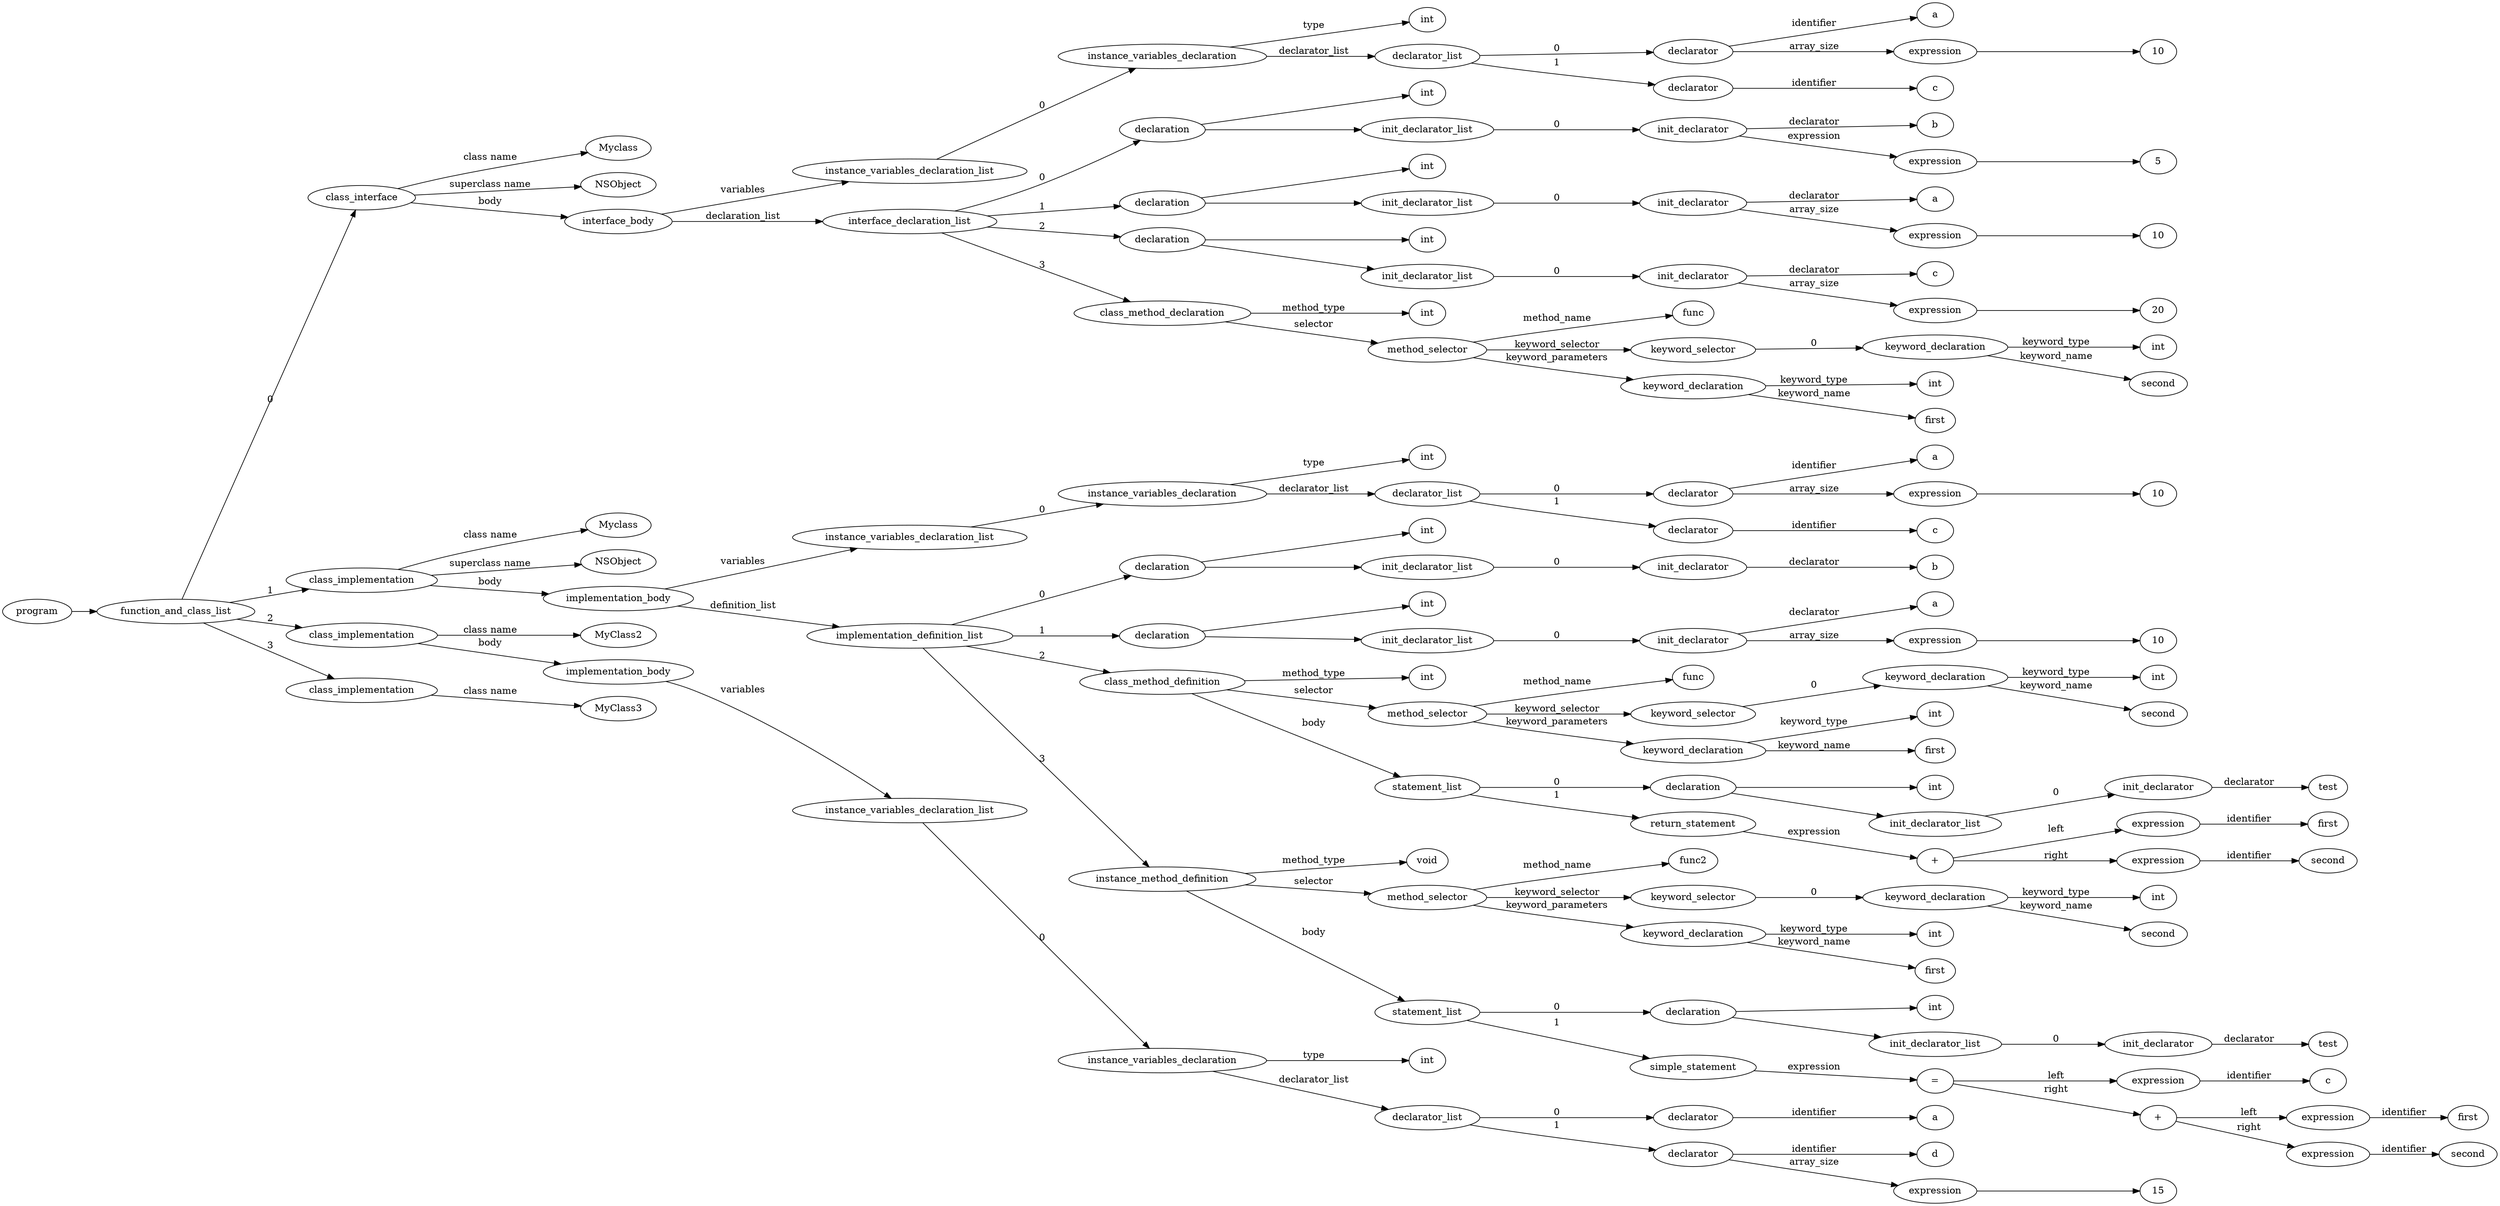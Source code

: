 digraph ObjectiveC { rankdir="LR";
106[label="program"];
106->37;
37[label="function_and_class_list"];
37->36[label="0"];
36[label="class_interface"];
36.1 [label="Myclass"];
36->36.1 [label="class name"];
36.2 [label="NSObject"];
36->36.2 [label="superclass name"];
36->35[label="body"];
35[label="interface_body"];
35->7[label="variables"];
7[label="instance_variables_declaration_list"];
7->6[label="0"];
6[label="instance_variables_declaration"];
6->0[label="type"];
0[label="int"];
6->4[label="declarator_list"];
4[label="declarator_list"];
4->3[label="0"];
3[label="declarator"];
3.1 [label="a"];
3->3.1[label="identifier"];
3->2[label="array_size"];
2[label="expression"];
2->1;
1[label="10"];
4->5[label="1"];
5[label="declarator"];
5.1 [label="c"];
5->5.1[label="identifier"];
35->14[label="declaration_list"];
14[label="interface_declaration_list"];
14->13[label="0"];
13[label="declaration"];
13->8;
8[label="int"];
13->12;
12[label="init_declarator_list"];
12->11[label="0"];
11[label="init_declarator"];
11.1 [label="b"];
11->11.1[label="declarator"];
11->10[label="expression"];
10[label="expression"];
10->9;
9[label="5"];
14->20[label="1"];
20[label="declaration"];
20->15;
15[label="int"];
20->19;
19[label="init_declarator_list"];
19->18[label="0"];
18[label="init_declarator"];
18.1 [label="a"];
18->18.1[label="declarator"];
18->17[label="array_size"];
17[label="expression"];
17->16;
16[label="10"];
14->26[label="2"];
26[label="declaration"];
26->21;
21[label="int"];
26->25;
25[label="init_declarator_list"];
25->24[label="0"];
24[label="init_declarator"];
24.1 [label="c"];
24->24.1[label="declarator"];
24->23[label="array_size"];
23[label="expression"];
23->22;
22[label="20"];
14->34[label="3"];
34[label="class_method_declaration"];
34->27[label="method_type"];
27[label="int"];
34->33[label="selector"];
33[label="method_selector"];
33->33.1 [label="method_name"];
33.1 [label="func"];
33->32[label="keyword_selector"];
32[label="keyword_selector"];
32->31[label="0"];
31[label="keyword_declaration"];
31->30[label="keyword_type"];
30[label="int"];
31->31.2 [label="keyword_name"];
31.2 [label="second"];
33->29[label="keyword_parameters"];
29[label="keyword_declaration"];
29->28[label="keyword_type"];
28[label="int"];
29->29.2 [label="keyword_name"];
29.2 [label="first"];
37->94[label="1"];
94[label="class_implementation"];
94.1 [label="Myclass"];
94->94.1 [label="class name"];
94.2 [label="NSObject"];
94->94.2 [label="superclass name"];
94->93[label="body"];
93[label="implementation_body"];
93->45[label="variables"];
45[label="instance_variables_declaration_list"];
45->44[label="0"];
44[label="instance_variables_declaration"];
44->38[label="type"];
38[label="int"];
44->42[label="declarator_list"];
42[label="declarator_list"];
42->41[label="0"];
41[label="declarator"];
41.1 [label="a"];
41->41.1[label="identifier"];
41->40[label="array_size"];
40[label="expression"];
40->39;
39[label="10"];
42->43[label="1"];
43[label="declarator"];
43.1 [label="c"];
43->43.1[label="identifier"];
93->50[label="definition_list"];
50[label="implementation_definition_list"];
50->49[label="0"];
49[label="declaration"];
49->46;
46[label="int"];
49->48;
48[label="init_declarator_list"];
48->47[label="0"];
47[label="init_declarator"];
47.1 [label="b"];
47->47.1[label="declarator"];
50->56[label="1"];
56[label="declaration"];
56->51;
51[label="int"];
56->55;
55[label="init_declarator_list"];
55->54[label="0"];
54[label="init_declarator"];
54.1 [label="a"];
54->54.1[label="declarator"];
54->53[label="array_size"];
53[label="expression"];
53->52;
52[label="10"];
50->73[label="2"];
73[label="class_method_definition"];
73->57[label="method_type"];
57[label="int"];
73->63[label="selector"];
63[label="method_selector"];
63->63.1 [label="method_name"];
63.1 [label="func"];
63->62[label="keyword_selector"];
62[label="keyword_selector"];
62->61[label="0"];
61[label="keyword_declaration"];
61->60[label="keyword_type"];
60[label="int"];
61->61.2 [label="keyword_name"];
61.2 [label="second"];
63->59[label="keyword_parameters"];
59[label="keyword_declaration"];
59->58[label="keyword_type"];
58[label="int"];
59->59.2 [label="keyword_name"];
59.2 [label="first"];
73->68[label="body"];
68[label="statement_list"];
68->67[label="0"];
67[label="declaration"];
67->64;
64[label="int"];
67->66;
66[label="init_declarator_list"];
66->65[label="0"];
65[label="init_declarator"];
65.1 [label="test"];
65->65.1[label="declarator"];
68->72[label="1"];
72[label="return_statement"];
72->71[label="expression"];
71[label="expression"];
71[label="+"];
71->69[label="left"];
69[label="expression"];
69->69.1 [label="identifier"];69.1[label="first"];
71->70[label="right"];
70[label="expression"];
70->70.1 [label="identifier"];70.1[label="second"];
50->92[label="3"];
92[label="instance_method_definition"];
92->91[label="method_type"];
91[label="void"];
92->79[label="selector"];
79[label="method_selector"];
79->79.1 [label="method_name"];
79.1 [label="func2"];
79->78[label="keyword_selector"];
78[label="keyword_selector"];
78->77[label="0"];
77[label="keyword_declaration"];
77->76[label="keyword_type"];
76[label="int"];
77->77.2 [label="keyword_name"];
77.2 [label="second"];
79->75[label="keyword_parameters"];
75[label="keyword_declaration"];
75->74[label="keyword_type"];
74[label="int"];
75->75.2 [label="keyword_name"];
75.2 [label="first"];
92->84[label="body"];
84[label="statement_list"];
84->83[label="0"];
83[label="declaration"];
83->80;
80[label="int"];
83->82;
82[label="init_declarator_list"];
82->81[label="0"];
81[label="init_declarator"];
81.1 [label="test"];
81->81.1[label="declarator"];
84->90[label="1"];
90[label="simple_statement"];
90->89[label="expression"];
89[label="expression"];
89[label="="];
89->85[label="left"];
85[label="expression"];
85->85.1 [label="identifier"];85.1[label="c"];
89->88[label="right"];
88[label="expression"];
88[label="+"];
88->86[label="left"];
86[label="expression"];
86->86.1 [label="identifier"];86.1[label="first"];
88->87[label="right"];
87[label="expression"];
87->87.1 [label="identifier"];87.1[label="second"];
37->104[label="2"];
104[label="class_implementation"];
104.1 [label="MyClass2"];
104->104.1 [label="class name"];
104->103[label="body"];
103[label="implementation_body"];
103->102[label="variables"];
102[label="instance_variables_declaration_list"];
102->101[label="0"];
101[label="instance_variables_declaration"];
101->95[label="type"];
95[label="int"];
101->97[label="declarator_list"];
97[label="declarator_list"];
97->96[label="0"];
96[label="declarator"];
96.1 [label="a"];
96->96.1[label="identifier"];
97->100[label="1"];
100[label="declarator"];
100.1 [label="d"];
100->100.1[label="identifier"];
100->99[label="array_size"];
99[label="expression"];
99->98;
98[label="15"];
37->105[label="3"];
105[label="class_implementation"];
105.1 [label="MyClass3"];
105->105.1 [label="class name"];
}
